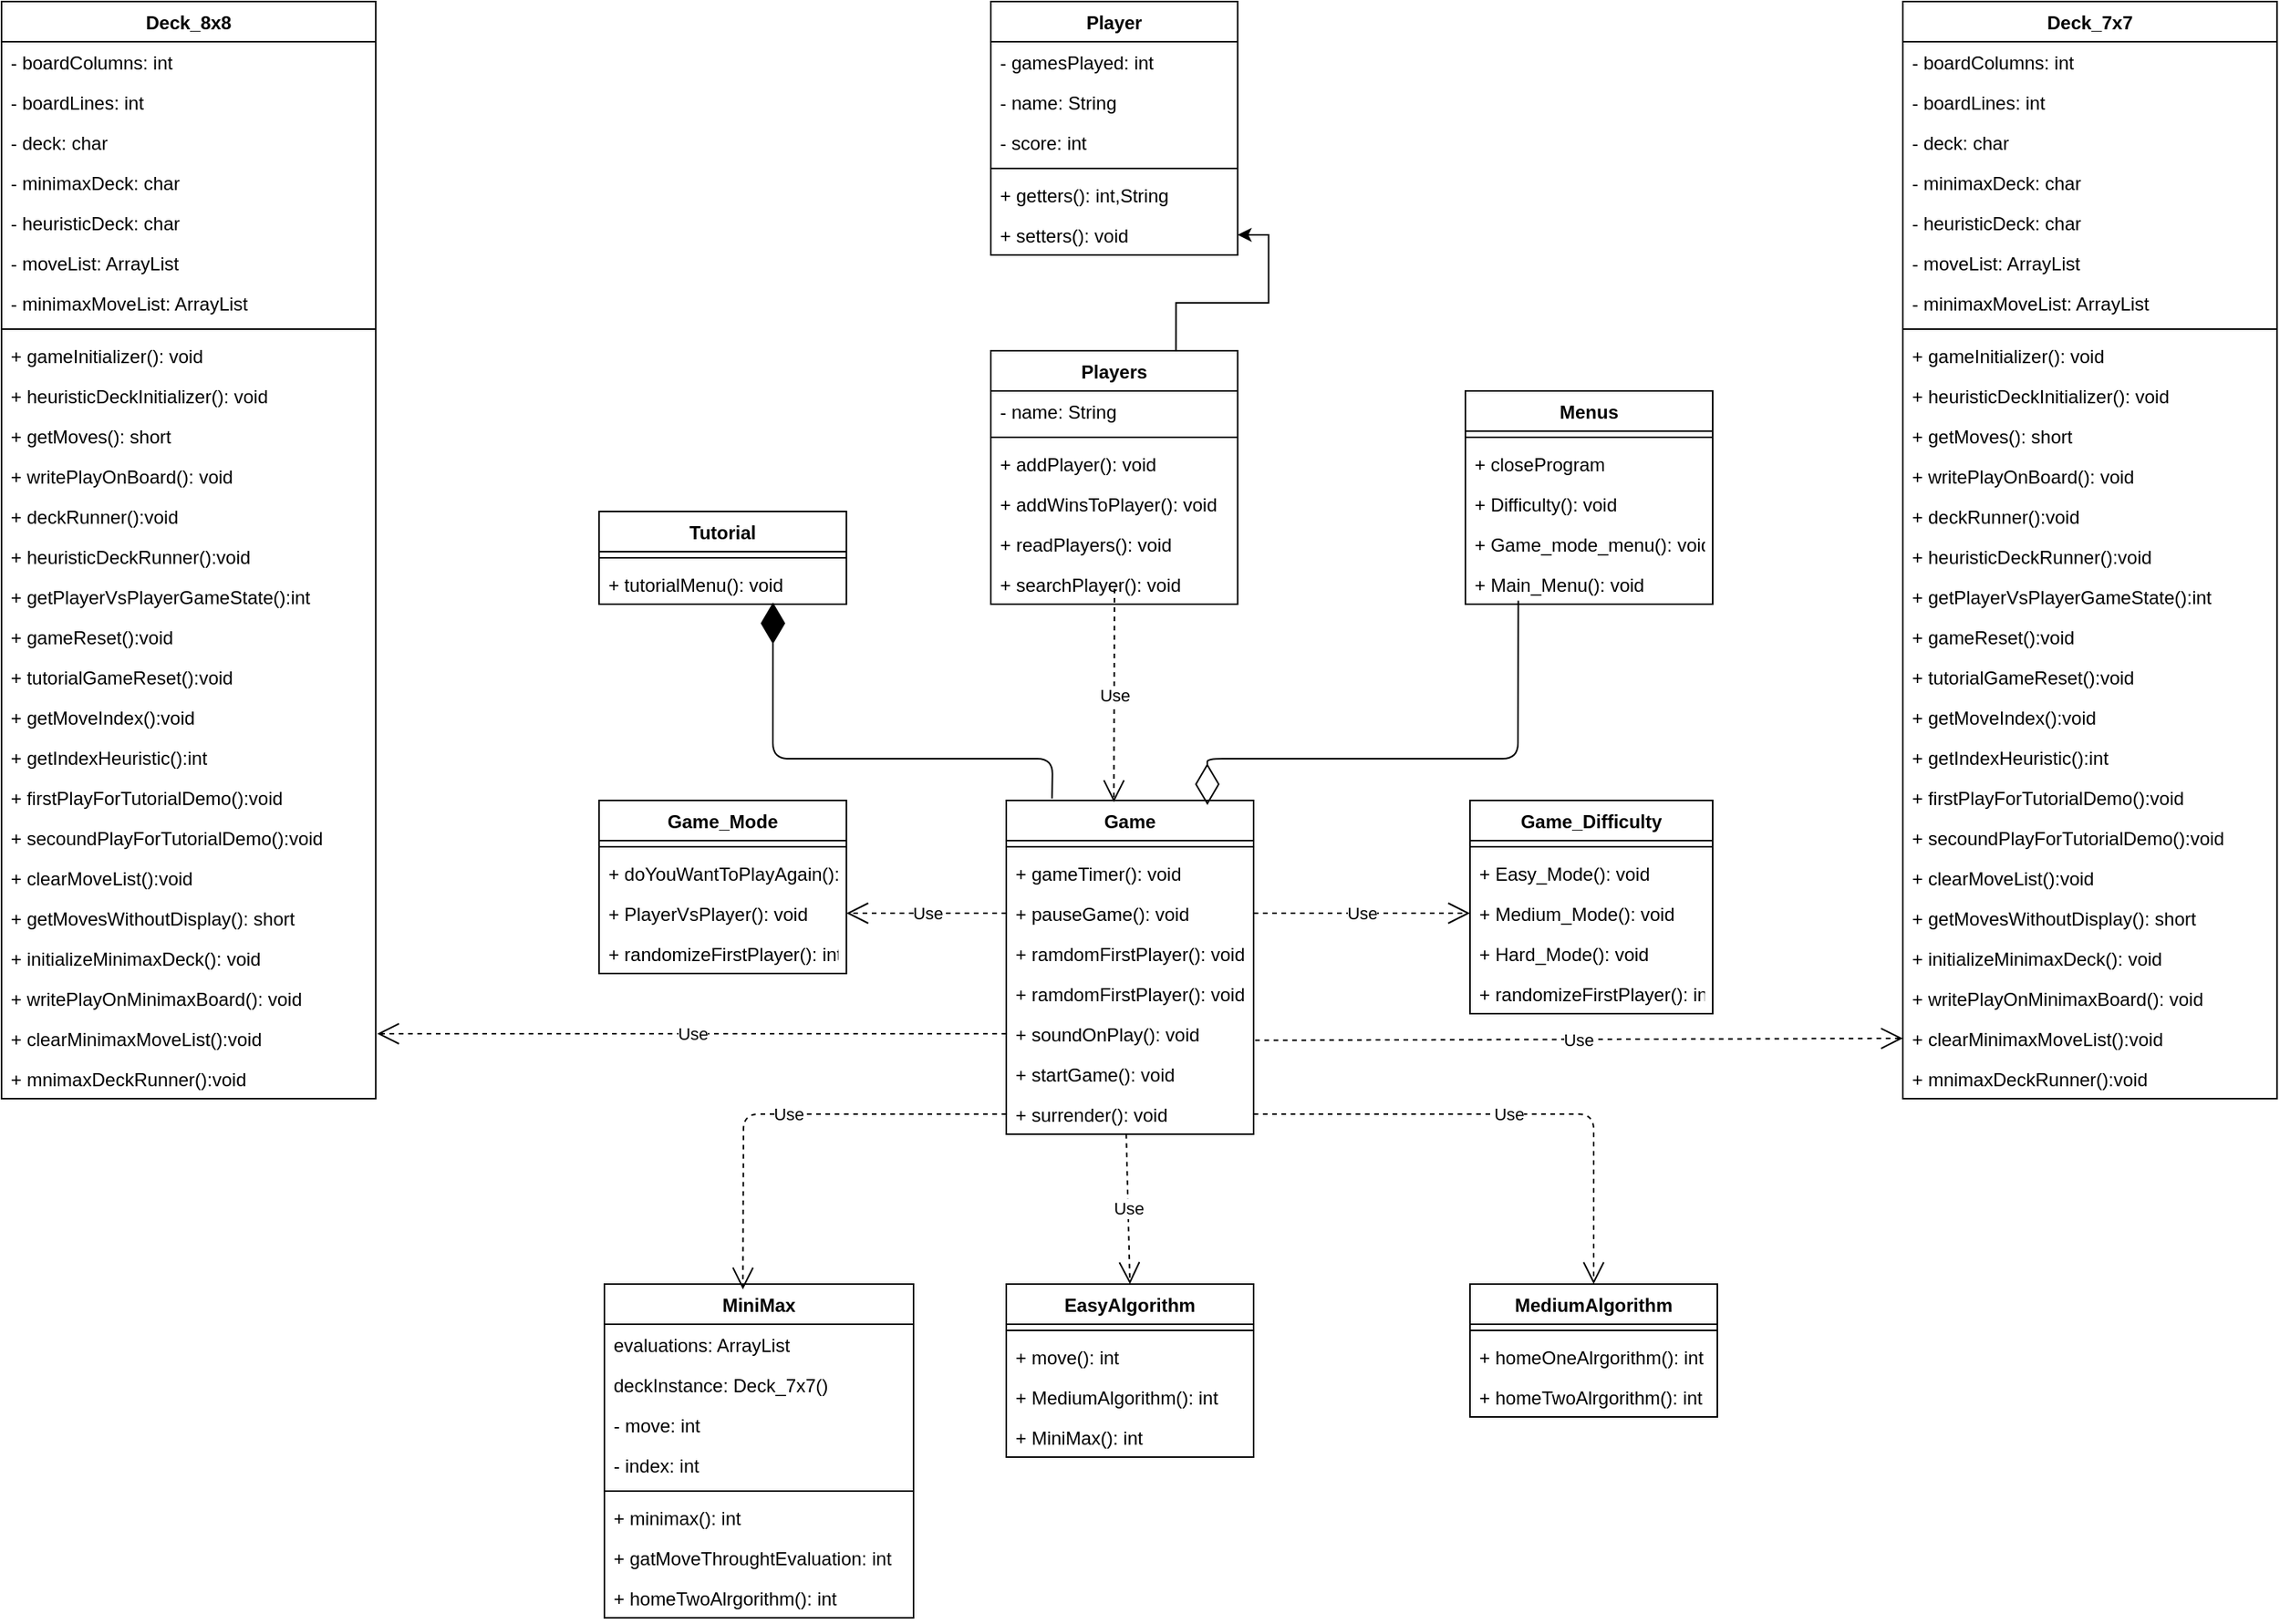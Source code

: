 <mxfile version="14.6.13" type="device"><diagram id="ejADxnxAWSKE5DsDjwsk" name="Page-1"><mxGraphModel dx="2957" dy="3350" grid="1" gridSize="10" guides="1" tooltips="1" connect="1" arrows="1" fold="1" page="1" pageScale="1" pageWidth="827" pageHeight="1169" math="0" shadow="0"><root><mxCell id="0"/><mxCell id="1" parent="0"/><mxCell id="njXh54h9pzHxMjfUIVNY-29" value="Player" style="swimlane;fontStyle=1;align=center;verticalAlign=top;childLayout=stackLayout;horizontal=1;startSize=26;horizontalStack=0;resizeParent=1;resizeParentMax=0;resizeLast=0;collapsible=1;marginBottom=0;" vertex="1" parent="1"><mxGeometry x="180" y="-1320" width="159.68" height="164" as="geometry"/></mxCell><mxCell id="njXh54h9pzHxMjfUIVNY-30" value="- gamesPlayed: int" style="text;strokeColor=none;fillColor=none;align=left;verticalAlign=top;spacingLeft=4;spacingRight=4;overflow=hidden;rotatable=0;points=[[0,0.5],[1,0.5]];portConstraint=eastwest;" vertex="1" parent="njXh54h9pzHxMjfUIVNY-29"><mxGeometry y="26" width="159.68" height="26" as="geometry"/></mxCell><mxCell id="njXh54h9pzHxMjfUIVNY-31" value="- name: String" style="text;strokeColor=none;fillColor=none;align=left;verticalAlign=top;spacingLeft=4;spacingRight=4;overflow=hidden;rotatable=0;points=[[0,0.5],[1,0.5]];portConstraint=eastwest;" vertex="1" parent="njXh54h9pzHxMjfUIVNY-29"><mxGeometry y="52" width="159.68" height="26" as="geometry"/></mxCell><mxCell id="njXh54h9pzHxMjfUIVNY-32" value="- score: int" style="text;strokeColor=none;fillColor=none;align=left;verticalAlign=top;spacingLeft=4;spacingRight=4;overflow=hidden;rotatable=0;points=[[0,0.5],[1,0.5]];portConstraint=eastwest;" vertex="1" parent="njXh54h9pzHxMjfUIVNY-29"><mxGeometry y="78" width="159.68" height="26" as="geometry"/></mxCell><mxCell id="njXh54h9pzHxMjfUIVNY-33" value="" style="line;strokeWidth=1;fillColor=none;align=left;verticalAlign=middle;spacingTop=-1;spacingLeft=3;spacingRight=3;rotatable=0;labelPosition=right;points=[];portConstraint=eastwest;" vertex="1" parent="njXh54h9pzHxMjfUIVNY-29"><mxGeometry y="104" width="159.68" height="8" as="geometry"/></mxCell><mxCell id="njXh54h9pzHxMjfUIVNY-34" value="+ getters(): int,String" style="text;strokeColor=none;fillColor=none;align=left;verticalAlign=top;spacingLeft=4;spacingRight=4;overflow=hidden;rotatable=0;points=[[0,0.5],[1,0.5]];portConstraint=eastwest;" vertex="1" parent="njXh54h9pzHxMjfUIVNY-29"><mxGeometry y="112" width="159.68" height="26" as="geometry"/></mxCell><mxCell id="njXh54h9pzHxMjfUIVNY-35" value="+ setters(): void" style="text;strokeColor=none;fillColor=none;align=left;verticalAlign=top;spacingLeft=4;spacingRight=4;overflow=hidden;rotatable=0;points=[[0,0.5],[1,0.5]];portConstraint=eastwest;" vertex="1" parent="njXh54h9pzHxMjfUIVNY-29"><mxGeometry y="138" width="159.68" height="26" as="geometry"/></mxCell><mxCell id="njXh54h9pzHxMjfUIVNY-216" style="edgeStyle=orthogonalEdgeStyle;rounded=0;orthogonalLoop=1;jettySize=auto;html=1;exitX=0.75;exitY=0;exitDx=0;exitDy=0;entryX=1;entryY=0.5;entryDx=0;entryDy=0;" edge="1" parent="1" source="njXh54h9pzHxMjfUIVNY-36" target="njXh54h9pzHxMjfUIVNY-35"><mxGeometry relative="1" as="geometry"/></mxCell><mxCell id="njXh54h9pzHxMjfUIVNY-36" value="Players" style="swimlane;fontStyle=1;align=center;verticalAlign=top;childLayout=stackLayout;horizontal=1;startSize=26;horizontalStack=0;resizeParent=1;resizeParentMax=0;resizeLast=0;collapsible=1;marginBottom=0;" vertex="1" parent="1"><mxGeometry x="180.0" y="-1094" width="159.68" height="164" as="geometry"/></mxCell><mxCell id="njXh54h9pzHxMjfUIVNY-37" value="- name: String" style="text;strokeColor=none;fillColor=none;align=left;verticalAlign=top;spacingLeft=4;spacingRight=4;overflow=hidden;rotatable=0;points=[[0,0.5],[1,0.5]];portConstraint=eastwest;" vertex="1" parent="njXh54h9pzHxMjfUIVNY-36"><mxGeometry y="26" width="159.68" height="26" as="geometry"/></mxCell><mxCell id="njXh54h9pzHxMjfUIVNY-38" value="" style="line;strokeWidth=1;fillColor=none;align=left;verticalAlign=middle;spacingTop=-1;spacingLeft=3;spacingRight=3;rotatable=0;labelPosition=right;points=[];portConstraint=eastwest;" vertex="1" parent="njXh54h9pzHxMjfUIVNY-36"><mxGeometry y="52" width="159.68" height="8" as="geometry"/></mxCell><mxCell id="njXh54h9pzHxMjfUIVNY-39" value="+ addPlayer(): void" style="text;strokeColor=none;fillColor=none;align=left;verticalAlign=top;spacingLeft=4;spacingRight=4;overflow=hidden;rotatable=0;points=[[0,0.5],[1,0.5]];portConstraint=eastwest;" vertex="1" parent="njXh54h9pzHxMjfUIVNY-36"><mxGeometry y="60" width="159.68" height="26" as="geometry"/></mxCell><mxCell id="njXh54h9pzHxMjfUIVNY-40" value="+ addWinsToPlayer(): void" style="text;strokeColor=none;fillColor=none;align=left;verticalAlign=top;spacingLeft=4;spacingRight=4;overflow=hidden;rotatable=0;points=[[0,0.5],[1,0.5]];portConstraint=eastwest;" vertex="1" parent="njXh54h9pzHxMjfUIVNY-36"><mxGeometry y="86" width="159.68" height="26" as="geometry"/></mxCell><mxCell id="njXh54h9pzHxMjfUIVNY-41" value="+ readPlayers(): void" style="text;strokeColor=none;fillColor=none;align=left;verticalAlign=top;spacingLeft=4;spacingRight=4;overflow=hidden;rotatable=0;points=[[0,0.5],[1,0.5]];portConstraint=eastwest;" vertex="1" parent="njXh54h9pzHxMjfUIVNY-36"><mxGeometry y="112" width="159.68" height="26" as="geometry"/></mxCell><mxCell id="njXh54h9pzHxMjfUIVNY-42" value="+ searchPlayer(): void" style="text;strokeColor=none;fillColor=none;align=left;verticalAlign=top;spacingLeft=4;spacingRight=4;overflow=hidden;rotatable=0;points=[[0,0.5],[1,0.5]];portConstraint=eastwest;" vertex="1" parent="njXh54h9pzHxMjfUIVNY-36"><mxGeometry y="138" width="159.68" height="26" as="geometry"/></mxCell><mxCell id="njXh54h9pzHxMjfUIVNY-44" value="Tutorial" style="swimlane;fontStyle=1;align=center;verticalAlign=top;childLayout=stackLayout;horizontal=1;startSize=26;horizontalStack=0;resizeParent=1;resizeParentMax=0;resizeLast=0;collapsible=1;marginBottom=0;" vertex="1" parent="1"><mxGeometry x="-73.42" y="-990" width="160" height="60" as="geometry"/></mxCell><mxCell id="njXh54h9pzHxMjfUIVNY-45" value="" style="line;strokeWidth=1;fillColor=none;align=left;verticalAlign=middle;spacingTop=-1;spacingLeft=3;spacingRight=3;rotatable=0;labelPosition=right;points=[];portConstraint=eastwest;" vertex="1" parent="njXh54h9pzHxMjfUIVNY-44"><mxGeometry y="26" width="160" height="8" as="geometry"/></mxCell><mxCell id="njXh54h9pzHxMjfUIVNY-46" value="+ tutorialMenu(): void" style="text;strokeColor=none;fillColor=none;align=left;verticalAlign=top;spacingLeft=4;spacingRight=4;overflow=hidden;rotatable=0;points=[[0,0.5],[1,0.5]];portConstraint=eastwest;" vertex="1" parent="njXh54h9pzHxMjfUIVNY-44"><mxGeometry y="34" width="160" height="26" as="geometry"/></mxCell><mxCell id="njXh54h9pzHxMjfUIVNY-47" value="Menus" style="swimlane;fontStyle=1;align=center;verticalAlign=top;childLayout=stackLayout;horizontal=1;startSize=26;horizontalStack=0;resizeParent=1;resizeParentMax=0;resizeLast=0;collapsible=1;marginBottom=0;" vertex="1" parent="1"><mxGeometry x="487" y="-1068" width="160" height="138" as="geometry"/></mxCell><mxCell id="njXh54h9pzHxMjfUIVNY-48" value="" style="line;strokeWidth=1;fillColor=none;align=left;verticalAlign=middle;spacingTop=-1;spacingLeft=3;spacingRight=3;rotatable=0;labelPosition=right;points=[];portConstraint=eastwest;" vertex="1" parent="njXh54h9pzHxMjfUIVNY-47"><mxGeometry y="26" width="160" height="8" as="geometry"/></mxCell><mxCell id="njXh54h9pzHxMjfUIVNY-49" value="+ closeProgram" style="text;strokeColor=none;fillColor=none;align=left;verticalAlign=top;spacingLeft=4;spacingRight=4;overflow=hidden;rotatable=0;points=[[0,0.5],[1,0.5]];portConstraint=eastwest;" vertex="1" parent="njXh54h9pzHxMjfUIVNY-47"><mxGeometry y="34" width="160" height="26" as="geometry"/></mxCell><mxCell id="njXh54h9pzHxMjfUIVNY-50" value="+ Difficulty(): void" style="text;strokeColor=none;fillColor=none;align=left;verticalAlign=top;spacingLeft=4;spacingRight=4;overflow=hidden;rotatable=0;points=[[0,0.5],[1,0.5]];portConstraint=eastwest;" vertex="1" parent="njXh54h9pzHxMjfUIVNY-47"><mxGeometry y="60" width="160" height="26" as="geometry"/></mxCell><mxCell id="njXh54h9pzHxMjfUIVNY-51" value="+ Game_mode_menu(): void" style="text;strokeColor=none;fillColor=none;align=left;verticalAlign=top;spacingLeft=4;spacingRight=4;overflow=hidden;rotatable=0;points=[[0,0.5],[1,0.5]];portConstraint=eastwest;" vertex="1" parent="njXh54h9pzHxMjfUIVNY-47"><mxGeometry y="86" width="160" height="26" as="geometry"/></mxCell><mxCell id="njXh54h9pzHxMjfUIVNY-52" value="+ Main_Menu(): void" style="text;strokeColor=none;fillColor=none;align=left;verticalAlign=top;spacingLeft=4;spacingRight=4;overflow=hidden;rotatable=0;points=[[0,0.5],[1,0.5]];portConstraint=eastwest;" vertex="1" parent="njXh54h9pzHxMjfUIVNY-47"><mxGeometry y="112" width="160" height="26" as="geometry"/></mxCell><mxCell id="njXh54h9pzHxMjfUIVNY-110" value="Deck_8x8" style="swimlane;fontStyle=1;align=center;verticalAlign=top;childLayout=stackLayout;horizontal=1;startSize=26;horizontalStack=0;resizeParent=1;resizeParentMax=0;resizeLast=0;collapsible=1;marginBottom=0;" vertex="1" parent="1"><mxGeometry x="-460.002" y="-1320" width="242.105" height="710" as="geometry"/></mxCell><mxCell id="njXh54h9pzHxMjfUIVNY-111" value="- boardColumns: int" style="text;strokeColor=none;fillColor=none;align=left;verticalAlign=top;spacingLeft=4;spacingRight=4;overflow=hidden;rotatable=0;points=[[0,0.5],[1,0.5]];portConstraint=eastwest;" vertex="1" parent="njXh54h9pzHxMjfUIVNY-110"><mxGeometry y="26" width="242.105" height="26" as="geometry"/></mxCell><mxCell id="njXh54h9pzHxMjfUIVNY-112" value="- boardLines: int" style="text;strokeColor=none;fillColor=none;align=left;verticalAlign=top;spacingLeft=4;spacingRight=4;overflow=hidden;rotatable=0;points=[[0,0.5],[1,0.5]];portConstraint=eastwest;" vertex="1" parent="njXh54h9pzHxMjfUIVNY-110"><mxGeometry y="52" width="242.105" height="26" as="geometry"/></mxCell><mxCell id="njXh54h9pzHxMjfUIVNY-113" value="- deck: char" style="text;strokeColor=none;fillColor=none;align=left;verticalAlign=top;spacingLeft=4;spacingRight=4;overflow=hidden;rotatable=0;points=[[0,0.5],[1,0.5]];portConstraint=eastwest;" vertex="1" parent="njXh54h9pzHxMjfUIVNY-110"><mxGeometry y="78" width="242.105" height="26" as="geometry"/></mxCell><mxCell id="njXh54h9pzHxMjfUIVNY-114" value="- minimaxDeck: char" style="text;strokeColor=none;fillColor=none;align=left;verticalAlign=top;spacingLeft=4;spacingRight=4;overflow=hidden;rotatable=0;points=[[0,0.5],[1,0.5]];portConstraint=eastwest;" vertex="1" parent="njXh54h9pzHxMjfUIVNY-110"><mxGeometry y="104" width="242.105" height="26" as="geometry"/></mxCell><mxCell id="njXh54h9pzHxMjfUIVNY-115" value="- heuristicDeck: char" style="text;strokeColor=none;fillColor=none;align=left;verticalAlign=top;spacingLeft=4;spacingRight=4;overflow=hidden;rotatable=0;points=[[0,0.5],[1,0.5]];portConstraint=eastwest;" vertex="1" parent="njXh54h9pzHxMjfUIVNY-110"><mxGeometry y="130" width="242.105" height="26" as="geometry"/></mxCell><mxCell id="njXh54h9pzHxMjfUIVNY-116" value="- moveList: ArrayList" style="text;strokeColor=none;fillColor=none;align=left;verticalAlign=top;spacingLeft=4;spacingRight=4;overflow=hidden;rotatable=0;points=[[0,0.5],[1,0.5]];portConstraint=eastwest;" vertex="1" parent="njXh54h9pzHxMjfUIVNY-110"><mxGeometry y="156" width="242.105" height="26" as="geometry"/></mxCell><mxCell id="njXh54h9pzHxMjfUIVNY-117" value="- minimaxMoveList: ArrayList" style="text;strokeColor=none;fillColor=none;align=left;verticalAlign=top;spacingLeft=4;spacingRight=4;overflow=hidden;rotatable=0;points=[[0,0.5],[1,0.5]];portConstraint=eastwest;" vertex="1" parent="njXh54h9pzHxMjfUIVNY-110"><mxGeometry y="182" width="242.105" height="26" as="geometry"/></mxCell><mxCell id="njXh54h9pzHxMjfUIVNY-118" value="" style="line;strokeWidth=1;fillColor=none;align=left;verticalAlign=middle;spacingTop=-1;spacingLeft=3;spacingRight=3;rotatable=0;labelPosition=right;points=[];portConstraint=eastwest;" vertex="1" parent="njXh54h9pzHxMjfUIVNY-110"><mxGeometry y="208" width="242.105" height="8" as="geometry"/></mxCell><mxCell id="njXh54h9pzHxMjfUIVNY-119" value="+ gameInitializer(): void" style="text;strokeColor=none;fillColor=none;align=left;verticalAlign=top;spacingLeft=4;spacingRight=4;overflow=hidden;rotatable=0;points=[[0,0.5],[1,0.5]];portConstraint=eastwest;" vertex="1" parent="njXh54h9pzHxMjfUIVNY-110"><mxGeometry y="216" width="242.105" height="26" as="geometry"/></mxCell><mxCell id="njXh54h9pzHxMjfUIVNY-120" value="+ heuristicDeckInitializer(): void" style="text;strokeColor=none;fillColor=none;align=left;verticalAlign=top;spacingLeft=4;spacingRight=4;overflow=hidden;rotatable=0;points=[[0,0.5],[1,0.5]];portConstraint=eastwest;" vertex="1" parent="njXh54h9pzHxMjfUIVNY-110"><mxGeometry y="242" width="242.105" height="26" as="geometry"/></mxCell><mxCell id="njXh54h9pzHxMjfUIVNY-121" value="+ getMoves(): short" style="text;strokeColor=none;fillColor=none;align=left;verticalAlign=top;spacingLeft=4;spacingRight=4;overflow=hidden;rotatable=0;points=[[0,0.5],[1,0.5]];portConstraint=eastwest;" vertex="1" parent="njXh54h9pzHxMjfUIVNY-110"><mxGeometry y="268" width="242.105" height="26" as="geometry"/></mxCell><mxCell id="njXh54h9pzHxMjfUIVNY-122" value="+ writePlayOnBoard(): void" style="text;strokeColor=none;fillColor=none;align=left;verticalAlign=top;spacingLeft=4;spacingRight=4;overflow=hidden;rotatable=0;points=[[0,0.5],[1,0.5]];portConstraint=eastwest;" vertex="1" parent="njXh54h9pzHxMjfUIVNY-110"><mxGeometry y="294" width="242.105" height="26" as="geometry"/></mxCell><mxCell id="njXh54h9pzHxMjfUIVNY-123" value="+ deckRunner():void" style="text;strokeColor=none;fillColor=none;align=left;verticalAlign=top;spacingLeft=4;spacingRight=4;overflow=hidden;rotatable=0;points=[[0,0.5],[1,0.5]];portConstraint=eastwest;" vertex="1" parent="njXh54h9pzHxMjfUIVNY-110"><mxGeometry y="320" width="242.105" height="26" as="geometry"/></mxCell><mxCell id="njXh54h9pzHxMjfUIVNY-124" value="+ heuristicDeckRunner():void" style="text;strokeColor=none;fillColor=none;align=left;verticalAlign=top;spacingLeft=4;spacingRight=4;overflow=hidden;rotatable=0;points=[[0,0.5],[1,0.5]];portConstraint=eastwest;" vertex="1" parent="njXh54h9pzHxMjfUIVNY-110"><mxGeometry y="346" width="242.105" height="26" as="geometry"/></mxCell><mxCell id="njXh54h9pzHxMjfUIVNY-125" value="+ getPlayerVsPlayerGameState():int" style="text;strokeColor=none;fillColor=none;align=left;verticalAlign=top;spacingLeft=4;spacingRight=4;overflow=hidden;rotatable=0;points=[[0,0.5],[1,0.5]];portConstraint=eastwest;" vertex="1" parent="njXh54h9pzHxMjfUIVNY-110"><mxGeometry y="372" width="242.105" height="26" as="geometry"/></mxCell><mxCell id="njXh54h9pzHxMjfUIVNY-126" value="+ gameReset():void" style="text;strokeColor=none;fillColor=none;align=left;verticalAlign=top;spacingLeft=4;spacingRight=4;overflow=hidden;rotatable=0;points=[[0,0.5],[1,0.5]];portConstraint=eastwest;" vertex="1" parent="njXh54h9pzHxMjfUIVNY-110"><mxGeometry y="398" width="242.105" height="26" as="geometry"/></mxCell><mxCell id="njXh54h9pzHxMjfUIVNY-127" value="+ tutorialGameReset():void" style="text;strokeColor=none;fillColor=none;align=left;verticalAlign=top;spacingLeft=4;spacingRight=4;overflow=hidden;rotatable=0;points=[[0,0.5],[1,0.5]];portConstraint=eastwest;" vertex="1" parent="njXh54h9pzHxMjfUIVNY-110"><mxGeometry y="424" width="242.105" height="26" as="geometry"/></mxCell><mxCell id="njXh54h9pzHxMjfUIVNY-128" value="+ getMoveIndex():void" style="text;strokeColor=none;fillColor=none;align=left;verticalAlign=top;spacingLeft=4;spacingRight=4;overflow=hidden;rotatable=0;points=[[0,0.5],[1,0.5]];portConstraint=eastwest;" vertex="1" parent="njXh54h9pzHxMjfUIVNY-110"><mxGeometry y="450" width="242.105" height="26" as="geometry"/></mxCell><mxCell id="njXh54h9pzHxMjfUIVNY-129" value="+ getIndexHeuristic():int" style="text;strokeColor=none;fillColor=none;align=left;verticalAlign=top;spacingLeft=4;spacingRight=4;overflow=hidden;rotatable=0;points=[[0,0.5],[1,0.5]];portConstraint=eastwest;" vertex="1" parent="njXh54h9pzHxMjfUIVNY-110"><mxGeometry y="476" width="242.105" height="26" as="geometry"/></mxCell><mxCell id="njXh54h9pzHxMjfUIVNY-130" value="+ firstPlayForTutorialDemo():void" style="text;strokeColor=none;fillColor=none;align=left;verticalAlign=top;spacingLeft=4;spacingRight=4;overflow=hidden;rotatable=0;points=[[0,0.5],[1,0.5]];portConstraint=eastwest;" vertex="1" parent="njXh54h9pzHxMjfUIVNY-110"><mxGeometry y="502" width="242.105" height="26" as="geometry"/></mxCell><mxCell id="njXh54h9pzHxMjfUIVNY-131" value="+ secoundPlayForTutorialDemo():void" style="text;strokeColor=none;fillColor=none;align=left;verticalAlign=top;spacingLeft=4;spacingRight=4;overflow=hidden;rotatable=0;points=[[0,0.5],[1,0.5]];portConstraint=eastwest;" vertex="1" parent="njXh54h9pzHxMjfUIVNY-110"><mxGeometry y="528" width="242.105" height="26" as="geometry"/></mxCell><mxCell id="njXh54h9pzHxMjfUIVNY-132" value="+ clearMoveList():void" style="text;strokeColor=none;fillColor=none;align=left;verticalAlign=top;spacingLeft=4;spacingRight=4;overflow=hidden;rotatable=0;points=[[0,0.5],[1,0.5]];portConstraint=eastwest;" vertex="1" parent="njXh54h9pzHxMjfUIVNY-110"><mxGeometry y="554" width="242.105" height="26" as="geometry"/></mxCell><mxCell id="njXh54h9pzHxMjfUIVNY-133" value="+ getMovesWithoutDisplay(): short" style="text;strokeColor=none;fillColor=none;align=left;verticalAlign=top;spacingLeft=4;spacingRight=4;overflow=hidden;rotatable=0;points=[[0,0.5],[1,0.5]];portConstraint=eastwest;" vertex="1" parent="njXh54h9pzHxMjfUIVNY-110"><mxGeometry y="580" width="242.105" height="26" as="geometry"/></mxCell><mxCell id="njXh54h9pzHxMjfUIVNY-134" value="+ initializeMinimaxDeck(): void" style="text;strokeColor=none;fillColor=none;align=left;verticalAlign=top;spacingLeft=4;spacingRight=4;overflow=hidden;rotatable=0;points=[[0,0.5],[1,0.5]];portConstraint=eastwest;" vertex="1" parent="njXh54h9pzHxMjfUIVNY-110"><mxGeometry y="606" width="242.105" height="26" as="geometry"/></mxCell><mxCell id="njXh54h9pzHxMjfUIVNY-135" value="+ writePlayOnMinimaxBoard(): void" style="text;strokeColor=none;fillColor=none;align=left;verticalAlign=top;spacingLeft=4;spacingRight=4;overflow=hidden;rotatable=0;points=[[0,0.5],[1,0.5]];portConstraint=eastwest;" vertex="1" parent="njXh54h9pzHxMjfUIVNY-110"><mxGeometry y="632" width="242.105" height="26" as="geometry"/></mxCell><mxCell id="njXh54h9pzHxMjfUIVNY-136" value="+ clearMinimaxMoveList():void" style="text;strokeColor=none;fillColor=none;align=left;verticalAlign=top;spacingLeft=4;spacingRight=4;overflow=hidden;rotatable=0;points=[[0,0.5],[1,0.5]];portConstraint=eastwest;" vertex="1" parent="njXh54h9pzHxMjfUIVNY-110"><mxGeometry y="658" width="242.105" height="26" as="geometry"/></mxCell><mxCell id="njXh54h9pzHxMjfUIVNY-137" value="+ mnimaxDeckRunner():void" style="text;strokeColor=none;fillColor=none;align=left;verticalAlign=top;spacingLeft=4;spacingRight=4;overflow=hidden;rotatable=0;points=[[0,0.5],[1,0.5]];portConstraint=eastwest;" vertex="1" parent="njXh54h9pzHxMjfUIVNY-110"><mxGeometry y="684" width="242.105" height="26" as="geometry"/></mxCell><mxCell id="njXh54h9pzHxMjfUIVNY-138" value="Deck_7x7" style="swimlane;fontStyle=1;align=center;verticalAlign=top;childLayout=stackLayout;horizontal=1;startSize=26;horizontalStack=0;resizeParent=1;resizeParentMax=0;resizeLast=0;collapsible=1;marginBottom=0;" vertex="1" parent="1"><mxGeometry x="770.001" y="-1320" width="242.105" height="710" as="geometry"/></mxCell><mxCell id="njXh54h9pzHxMjfUIVNY-139" value="- boardColumns: int" style="text;strokeColor=none;fillColor=none;align=left;verticalAlign=top;spacingLeft=4;spacingRight=4;overflow=hidden;rotatable=0;points=[[0,0.5],[1,0.5]];portConstraint=eastwest;" vertex="1" parent="njXh54h9pzHxMjfUIVNY-138"><mxGeometry y="26" width="242.105" height="26" as="geometry"/></mxCell><mxCell id="njXh54h9pzHxMjfUIVNY-140" value="- boardLines: int" style="text;strokeColor=none;fillColor=none;align=left;verticalAlign=top;spacingLeft=4;spacingRight=4;overflow=hidden;rotatable=0;points=[[0,0.5],[1,0.5]];portConstraint=eastwest;" vertex="1" parent="njXh54h9pzHxMjfUIVNY-138"><mxGeometry y="52" width="242.105" height="26" as="geometry"/></mxCell><mxCell id="njXh54h9pzHxMjfUIVNY-141" value="- deck: char" style="text;strokeColor=none;fillColor=none;align=left;verticalAlign=top;spacingLeft=4;spacingRight=4;overflow=hidden;rotatable=0;points=[[0,0.5],[1,0.5]];portConstraint=eastwest;" vertex="1" parent="njXh54h9pzHxMjfUIVNY-138"><mxGeometry y="78" width="242.105" height="26" as="geometry"/></mxCell><mxCell id="njXh54h9pzHxMjfUIVNY-142" value="- minimaxDeck: char" style="text;strokeColor=none;fillColor=none;align=left;verticalAlign=top;spacingLeft=4;spacingRight=4;overflow=hidden;rotatable=0;points=[[0,0.5],[1,0.5]];portConstraint=eastwest;" vertex="1" parent="njXh54h9pzHxMjfUIVNY-138"><mxGeometry y="104" width="242.105" height="26" as="geometry"/></mxCell><mxCell id="njXh54h9pzHxMjfUIVNY-143" value="- heuristicDeck: char" style="text;strokeColor=none;fillColor=none;align=left;verticalAlign=top;spacingLeft=4;spacingRight=4;overflow=hidden;rotatable=0;points=[[0,0.5],[1,0.5]];portConstraint=eastwest;" vertex="1" parent="njXh54h9pzHxMjfUIVNY-138"><mxGeometry y="130" width="242.105" height="26" as="geometry"/></mxCell><mxCell id="njXh54h9pzHxMjfUIVNY-144" value="- moveList: ArrayList" style="text;strokeColor=none;fillColor=none;align=left;verticalAlign=top;spacingLeft=4;spacingRight=4;overflow=hidden;rotatable=0;points=[[0,0.5],[1,0.5]];portConstraint=eastwest;" vertex="1" parent="njXh54h9pzHxMjfUIVNY-138"><mxGeometry y="156" width="242.105" height="26" as="geometry"/></mxCell><mxCell id="njXh54h9pzHxMjfUIVNY-145" value="- minimaxMoveList: ArrayList" style="text;strokeColor=none;fillColor=none;align=left;verticalAlign=top;spacingLeft=4;spacingRight=4;overflow=hidden;rotatable=0;points=[[0,0.5],[1,0.5]];portConstraint=eastwest;" vertex="1" parent="njXh54h9pzHxMjfUIVNY-138"><mxGeometry y="182" width="242.105" height="26" as="geometry"/></mxCell><mxCell id="njXh54h9pzHxMjfUIVNY-146" value="" style="line;strokeWidth=1;fillColor=none;align=left;verticalAlign=middle;spacingTop=-1;spacingLeft=3;spacingRight=3;rotatable=0;labelPosition=right;points=[];portConstraint=eastwest;" vertex="1" parent="njXh54h9pzHxMjfUIVNY-138"><mxGeometry y="208" width="242.105" height="8" as="geometry"/></mxCell><mxCell id="njXh54h9pzHxMjfUIVNY-147" value="+ gameInitializer(): void" style="text;strokeColor=none;fillColor=none;align=left;verticalAlign=top;spacingLeft=4;spacingRight=4;overflow=hidden;rotatable=0;points=[[0,0.5],[1,0.5]];portConstraint=eastwest;" vertex="1" parent="njXh54h9pzHxMjfUIVNY-138"><mxGeometry y="216" width="242.105" height="26" as="geometry"/></mxCell><mxCell id="njXh54h9pzHxMjfUIVNY-148" value="+ heuristicDeckInitializer(): void" style="text;strokeColor=none;fillColor=none;align=left;verticalAlign=top;spacingLeft=4;spacingRight=4;overflow=hidden;rotatable=0;points=[[0,0.5],[1,0.5]];portConstraint=eastwest;" vertex="1" parent="njXh54h9pzHxMjfUIVNY-138"><mxGeometry y="242" width="242.105" height="26" as="geometry"/></mxCell><mxCell id="njXh54h9pzHxMjfUIVNY-149" value="+ getMoves(): short" style="text;strokeColor=none;fillColor=none;align=left;verticalAlign=top;spacingLeft=4;spacingRight=4;overflow=hidden;rotatable=0;points=[[0,0.5],[1,0.5]];portConstraint=eastwest;" vertex="1" parent="njXh54h9pzHxMjfUIVNY-138"><mxGeometry y="268" width="242.105" height="26" as="geometry"/></mxCell><mxCell id="njXh54h9pzHxMjfUIVNY-150" value="+ writePlayOnBoard(): void" style="text;strokeColor=none;fillColor=none;align=left;verticalAlign=top;spacingLeft=4;spacingRight=4;overflow=hidden;rotatable=0;points=[[0,0.5],[1,0.5]];portConstraint=eastwest;" vertex="1" parent="njXh54h9pzHxMjfUIVNY-138"><mxGeometry y="294" width="242.105" height="26" as="geometry"/></mxCell><mxCell id="njXh54h9pzHxMjfUIVNY-151" value="+ deckRunner():void" style="text;strokeColor=none;fillColor=none;align=left;verticalAlign=top;spacingLeft=4;spacingRight=4;overflow=hidden;rotatable=0;points=[[0,0.5],[1,0.5]];portConstraint=eastwest;" vertex="1" parent="njXh54h9pzHxMjfUIVNY-138"><mxGeometry y="320" width="242.105" height="26" as="geometry"/></mxCell><mxCell id="njXh54h9pzHxMjfUIVNY-152" value="+ heuristicDeckRunner():void" style="text;strokeColor=none;fillColor=none;align=left;verticalAlign=top;spacingLeft=4;spacingRight=4;overflow=hidden;rotatable=0;points=[[0,0.5],[1,0.5]];portConstraint=eastwest;" vertex="1" parent="njXh54h9pzHxMjfUIVNY-138"><mxGeometry y="346" width="242.105" height="26" as="geometry"/></mxCell><mxCell id="njXh54h9pzHxMjfUIVNY-153" value="+ getPlayerVsPlayerGameState():int" style="text;strokeColor=none;fillColor=none;align=left;verticalAlign=top;spacingLeft=4;spacingRight=4;overflow=hidden;rotatable=0;points=[[0,0.5],[1,0.5]];portConstraint=eastwest;" vertex="1" parent="njXh54h9pzHxMjfUIVNY-138"><mxGeometry y="372" width="242.105" height="26" as="geometry"/></mxCell><mxCell id="njXh54h9pzHxMjfUIVNY-154" value="+ gameReset():void" style="text;strokeColor=none;fillColor=none;align=left;verticalAlign=top;spacingLeft=4;spacingRight=4;overflow=hidden;rotatable=0;points=[[0,0.5],[1,0.5]];portConstraint=eastwest;" vertex="1" parent="njXh54h9pzHxMjfUIVNY-138"><mxGeometry y="398" width="242.105" height="26" as="geometry"/></mxCell><mxCell id="njXh54h9pzHxMjfUIVNY-155" value="+ tutorialGameReset():void" style="text;strokeColor=none;fillColor=none;align=left;verticalAlign=top;spacingLeft=4;spacingRight=4;overflow=hidden;rotatable=0;points=[[0,0.5],[1,0.5]];portConstraint=eastwest;" vertex="1" parent="njXh54h9pzHxMjfUIVNY-138"><mxGeometry y="424" width="242.105" height="26" as="geometry"/></mxCell><mxCell id="njXh54h9pzHxMjfUIVNY-156" value="+ getMoveIndex():void" style="text;strokeColor=none;fillColor=none;align=left;verticalAlign=top;spacingLeft=4;spacingRight=4;overflow=hidden;rotatable=0;points=[[0,0.5],[1,0.5]];portConstraint=eastwest;" vertex="1" parent="njXh54h9pzHxMjfUIVNY-138"><mxGeometry y="450" width="242.105" height="26" as="geometry"/></mxCell><mxCell id="njXh54h9pzHxMjfUIVNY-157" value="+ getIndexHeuristic():int" style="text;strokeColor=none;fillColor=none;align=left;verticalAlign=top;spacingLeft=4;spacingRight=4;overflow=hidden;rotatable=0;points=[[0,0.5],[1,0.5]];portConstraint=eastwest;" vertex="1" parent="njXh54h9pzHxMjfUIVNY-138"><mxGeometry y="476" width="242.105" height="26" as="geometry"/></mxCell><mxCell id="njXh54h9pzHxMjfUIVNY-158" value="+ firstPlayForTutorialDemo():void" style="text;strokeColor=none;fillColor=none;align=left;verticalAlign=top;spacingLeft=4;spacingRight=4;overflow=hidden;rotatable=0;points=[[0,0.5],[1,0.5]];portConstraint=eastwest;" vertex="1" parent="njXh54h9pzHxMjfUIVNY-138"><mxGeometry y="502" width="242.105" height="26" as="geometry"/></mxCell><mxCell id="njXh54h9pzHxMjfUIVNY-159" value="+ secoundPlayForTutorialDemo():void" style="text;strokeColor=none;fillColor=none;align=left;verticalAlign=top;spacingLeft=4;spacingRight=4;overflow=hidden;rotatable=0;points=[[0,0.5],[1,0.5]];portConstraint=eastwest;" vertex="1" parent="njXh54h9pzHxMjfUIVNY-138"><mxGeometry y="528" width="242.105" height="26" as="geometry"/></mxCell><mxCell id="njXh54h9pzHxMjfUIVNY-160" value="+ clearMoveList():void" style="text;strokeColor=none;fillColor=none;align=left;verticalAlign=top;spacingLeft=4;spacingRight=4;overflow=hidden;rotatable=0;points=[[0,0.5],[1,0.5]];portConstraint=eastwest;" vertex="1" parent="njXh54h9pzHxMjfUIVNY-138"><mxGeometry y="554" width="242.105" height="26" as="geometry"/></mxCell><mxCell id="njXh54h9pzHxMjfUIVNY-161" value="+ getMovesWithoutDisplay(): short" style="text;strokeColor=none;fillColor=none;align=left;verticalAlign=top;spacingLeft=4;spacingRight=4;overflow=hidden;rotatable=0;points=[[0,0.5],[1,0.5]];portConstraint=eastwest;" vertex="1" parent="njXh54h9pzHxMjfUIVNY-138"><mxGeometry y="580" width="242.105" height="26" as="geometry"/></mxCell><mxCell id="njXh54h9pzHxMjfUIVNY-162" value="+ initializeMinimaxDeck(): void" style="text;strokeColor=none;fillColor=none;align=left;verticalAlign=top;spacingLeft=4;spacingRight=4;overflow=hidden;rotatable=0;points=[[0,0.5],[1,0.5]];portConstraint=eastwest;" vertex="1" parent="njXh54h9pzHxMjfUIVNY-138"><mxGeometry y="606" width="242.105" height="26" as="geometry"/></mxCell><mxCell id="njXh54h9pzHxMjfUIVNY-163" value="+ writePlayOnMinimaxBoard(): void" style="text;strokeColor=none;fillColor=none;align=left;verticalAlign=top;spacingLeft=4;spacingRight=4;overflow=hidden;rotatable=0;points=[[0,0.5],[1,0.5]];portConstraint=eastwest;" vertex="1" parent="njXh54h9pzHxMjfUIVNY-138"><mxGeometry y="632" width="242.105" height="26" as="geometry"/></mxCell><mxCell id="njXh54h9pzHxMjfUIVNY-164" value="+ clearMinimaxMoveList():void" style="text;strokeColor=none;fillColor=none;align=left;verticalAlign=top;spacingLeft=4;spacingRight=4;overflow=hidden;rotatable=0;points=[[0,0.5],[1,0.5]];portConstraint=eastwest;" vertex="1" parent="njXh54h9pzHxMjfUIVNY-138"><mxGeometry y="658" width="242.105" height="26" as="geometry"/></mxCell><mxCell id="njXh54h9pzHxMjfUIVNY-165" value="+ mnimaxDeckRunner():void" style="text;strokeColor=none;fillColor=none;align=left;verticalAlign=top;spacingLeft=4;spacingRight=4;overflow=hidden;rotatable=0;points=[[0,0.5],[1,0.5]];portConstraint=eastwest;" vertex="1" parent="njXh54h9pzHxMjfUIVNY-138"><mxGeometry y="684" width="242.105" height="26" as="geometry"/></mxCell><mxCell id="njXh54h9pzHxMjfUIVNY-166" value="Game" style="swimlane;fontStyle=1;align=center;verticalAlign=top;childLayout=stackLayout;horizontal=1;startSize=26;horizontalStack=0;resizeParent=1;resizeParentMax=0;resizeLast=0;collapsible=1;marginBottom=0;" vertex="1" parent="1"><mxGeometry x="190" y="-803" width="160" height="216" as="geometry"/></mxCell><mxCell id="njXh54h9pzHxMjfUIVNY-167" value="" style="line;strokeWidth=1;fillColor=none;align=left;verticalAlign=middle;spacingTop=-1;spacingLeft=3;spacingRight=3;rotatable=0;labelPosition=right;points=[];portConstraint=eastwest;" vertex="1" parent="njXh54h9pzHxMjfUIVNY-166"><mxGeometry y="26" width="160" height="8" as="geometry"/></mxCell><mxCell id="njXh54h9pzHxMjfUIVNY-168" value="+ gameTimer(): void" style="text;strokeColor=none;fillColor=none;align=left;verticalAlign=top;spacingLeft=4;spacingRight=4;overflow=hidden;rotatable=0;points=[[0,0.5],[1,0.5]];portConstraint=eastwest;" vertex="1" parent="njXh54h9pzHxMjfUIVNY-166"><mxGeometry y="34" width="160" height="26" as="geometry"/></mxCell><mxCell id="njXh54h9pzHxMjfUIVNY-169" value="+ pauseGame(): void" style="text;strokeColor=none;fillColor=none;align=left;verticalAlign=top;spacingLeft=4;spacingRight=4;overflow=hidden;rotatable=0;points=[[0,0.5],[1,0.5]];portConstraint=eastwest;" vertex="1" parent="njXh54h9pzHxMjfUIVNY-166"><mxGeometry y="60" width="160" height="26" as="geometry"/></mxCell><mxCell id="njXh54h9pzHxMjfUIVNY-170" value="+ ramdomFirstPlayer(): void" style="text;strokeColor=none;fillColor=none;align=left;verticalAlign=top;spacingLeft=4;spacingRight=4;overflow=hidden;rotatable=0;points=[[0,0.5],[1,0.5]];portConstraint=eastwest;" vertex="1" parent="njXh54h9pzHxMjfUIVNY-166"><mxGeometry y="86" width="160" height="26" as="geometry"/></mxCell><mxCell id="njXh54h9pzHxMjfUIVNY-205" value="+ ramdomFirstPlayer(): void" style="text;strokeColor=none;fillColor=none;align=left;verticalAlign=top;spacingLeft=4;spacingRight=4;overflow=hidden;rotatable=0;points=[[0,0.5],[1,0.5]];portConstraint=eastwest;" vertex="1" parent="njXh54h9pzHxMjfUIVNY-166"><mxGeometry y="112" width="160" height="26" as="geometry"/></mxCell><mxCell id="njXh54h9pzHxMjfUIVNY-171" value="+ soundOnPlay(): void" style="text;strokeColor=none;fillColor=none;align=left;verticalAlign=top;spacingLeft=4;spacingRight=4;overflow=hidden;rotatable=0;points=[[0,0.5],[1,0.5]];portConstraint=eastwest;" vertex="1" parent="njXh54h9pzHxMjfUIVNY-166"><mxGeometry y="138" width="160" height="26" as="geometry"/></mxCell><mxCell id="njXh54h9pzHxMjfUIVNY-172" value="+ startGame(): void" style="text;strokeColor=none;fillColor=none;align=left;verticalAlign=top;spacingLeft=4;spacingRight=4;overflow=hidden;rotatable=0;points=[[0,0.5],[1,0.5]];portConstraint=eastwest;" vertex="1" parent="njXh54h9pzHxMjfUIVNY-166"><mxGeometry y="164" width="160" height="26" as="geometry"/></mxCell><mxCell id="njXh54h9pzHxMjfUIVNY-173" value="+ surrender(): void" style="text;strokeColor=none;fillColor=none;align=left;verticalAlign=top;spacingLeft=4;spacingRight=4;overflow=hidden;rotatable=0;points=[[0,0.5],[1,0.5]];portConstraint=eastwest;" vertex="1" parent="njXh54h9pzHxMjfUIVNY-166"><mxGeometry y="190" width="160" height="26" as="geometry"/></mxCell><mxCell id="njXh54h9pzHxMjfUIVNY-174" value="Game_Mode" style="swimlane;fontStyle=1;align=center;verticalAlign=top;childLayout=stackLayout;horizontal=1;startSize=26;horizontalStack=0;resizeParent=1;resizeParentMax=0;resizeLast=0;collapsible=1;marginBottom=0;" vertex="1" parent="1"><mxGeometry x="-73.42" y="-803" width="160" height="112" as="geometry"/></mxCell><mxCell id="njXh54h9pzHxMjfUIVNY-175" value="" style="line;strokeWidth=1;fillColor=none;align=left;verticalAlign=middle;spacingTop=-1;spacingLeft=3;spacingRight=3;rotatable=0;labelPosition=right;points=[];portConstraint=eastwest;" vertex="1" parent="njXh54h9pzHxMjfUIVNY-174"><mxGeometry y="26" width="160" height="8" as="geometry"/></mxCell><mxCell id="njXh54h9pzHxMjfUIVNY-176" value="+ doYouWantToPlayAgain(): int" style="text;strokeColor=none;fillColor=none;align=left;verticalAlign=top;spacingLeft=4;spacingRight=4;overflow=hidden;rotatable=0;points=[[0,0.5],[1,0.5]];portConstraint=eastwest;" vertex="1" parent="njXh54h9pzHxMjfUIVNY-174"><mxGeometry y="34" width="160" height="26" as="geometry"/></mxCell><mxCell id="njXh54h9pzHxMjfUIVNY-177" value="+ PlayerVsPlayer(): void" style="text;strokeColor=none;fillColor=none;align=left;verticalAlign=top;spacingLeft=4;spacingRight=4;overflow=hidden;rotatable=0;points=[[0,0.5],[1,0.5]];portConstraint=eastwest;" vertex="1" parent="njXh54h9pzHxMjfUIVNY-174"><mxGeometry y="60" width="160" height="26" as="geometry"/></mxCell><mxCell id="njXh54h9pzHxMjfUIVNY-178" value="+ randomizeFirstPlayer(): int" style="text;strokeColor=none;fillColor=none;align=left;verticalAlign=top;spacingLeft=4;spacingRight=4;overflow=hidden;rotatable=0;points=[[0,0.5],[1,0.5]];portConstraint=eastwest;" vertex="1" parent="njXh54h9pzHxMjfUIVNY-174"><mxGeometry y="86" width="160" height="26" as="geometry"/></mxCell><mxCell id="njXh54h9pzHxMjfUIVNY-179" value="Game_Difficulty" style="swimlane;fontStyle=1;align=center;verticalAlign=top;childLayout=stackLayout;horizontal=1;startSize=26;horizontalStack=0;resizeParent=1;resizeParentMax=0;resizeLast=0;collapsible=1;marginBottom=0;" vertex="1" parent="1"><mxGeometry x="490" y="-803" width="157" height="138" as="geometry"/></mxCell><mxCell id="njXh54h9pzHxMjfUIVNY-180" value="" style="line;strokeWidth=1;fillColor=none;align=left;verticalAlign=middle;spacingTop=-1;spacingLeft=3;spacingRight=3;rotatable=0;labelPosition=right;points=[];portConstraint=eastwest;" vertex="1" parent="njXh54h9pzHxMjfUIVNY-179"><mxGeometry y="26" width="157" height="8" as="geometry"/></mxCell><mxCell id="njXh54h9pzHxMjfUIVNY-181" value="+ Easy_Mode(): void" style="text;strokeColor=none;fillColor=none;align=left;verticalAlign=top;spacingLeft=4;spacingRight=4;overflow=hidden;rotatable=0;points=[[0,0.5],[1,0.5]];portConstraint=eastwest;" vertex="1" parent="njXh54h9pzHxMjfUIVNY-179"><mxGeometry y="34" width="157" height="26" as="geometry"/></mxCell><mxCell id="njXh54h9pzHxMjfUIVNY-182" value="+ Medium_Mode(): void" style="text;strokeColor=none;fillColor=none;align=left;verticalAlign=top;spacingLeft=4;spacingRight=4;overflow=hidden;rotatable=0;points=[[0,0.5],[1,0.5]];portConstraint=eastwest;" vertex="1" parent="njXh54h9pzHxMjfUIVNY-179"><mxGeometry y="60" width="157" height="26" as="geometry"/></mxCell><mxCell id="njXh54h9pzHxMjfUIVNY-183" value="+ Hard_Mode(): void" style="text;strokeColor=none;fillColor=none;align=left;verticalAlign=top;spacingLeft=4;spacingRight=4;overflow=hidden;rotatable=0;points=[[0,0.5],[1,0.5]];portConstraint=eastwest;" vertex="1" parent="njXh54h9pzHxMjfUIVNY-179"><mxGeometry y="86" width="157" height="26" as="geometry"/></mxCell><mxCell id="njXh54h9pzHxMjfUIVNY-184" value="+ randomizeFirstPlayer(): int" style="text;strokeColor=none;fillColor=none;align=left;verticalAlign=top;spacingLeft=4;spacingRight=4;overflow=hidden;rotatable=0;points=[[0,0.5],[1,0.5]];portConstraint=eastwest;" vertex="1" parent="njXh54h9pzHxMjfUIVNY-179"><mxGeometry y="112" width="157" height="26" as="geometry"/></mxCell><mxCell id="njXh54h9pzHxMjfUIVNY-185" value="MediumAlgorithm" style="swimlane;fontStyle=1;align=center;verticalAlign=top;childLayout=stackLayout;horizontal=1;startSize=26;horizontalStack=0;resizeParent=1;resizeParentMax=0;resizeLast=0;collapsible=1;marginBottom=0;" vertex="1" parent="1"><mxGeometry x="490" y="-490" width="160" height="86" as="geometry"/></mxCell><mxCell id="njXh54h9pzHxMjfUIVNY-186" value="" style="line;strokeWidth=1;fillColor=none;align=left;verticalAlign=middle;spacingTop=-1;spacingLeft=3;spacingRight=3;rotatable=0;labelPosition=right;points=[];portConstraint=eastwest;" vertex="1" parent="njXh54h9pzHxMjfUIVNY-185"><mxGeometry y="26" width="160" height="8" as="geometry"/></mxCell><mxCell id="njXh54h9pzHxMjfUIVNY-187" value="+ homeOneAlrgorithm(): int" style="text;strokeColor=none;fillColor=none;align=left;verticalAlign=top;spacingLeft=4;spacingRight=4;overflow=hidden;rotatable=0;points=[[0,0.5],[1,0.5]];portConstraint=eastwest;" vertex="1" parent="njXh54h9pzHxMjfUIVNY-185"><mxGeometry y="34" width="160" height="26" as="geometry"/></mxCell><mxCell id="njXh54h9pzHxMjfUIVNY-188" value="+ homeTwoAlrgorithm(): int" style="text;strokeColor=none;fillColor=none;align=left;verticalAlign=top;spacingLeft=4;spacingRight=4;overflow=hidden;rotatable=0;points=[[0,0.5],[1,0.5]];portConstraint=eastwest;" vertex="1" parent="njXh54h9pzHxMjfUIVNY-185"><mxGeometry y="60" width="160" height="26" as="geometry"/></mxCell><mxCell id="njXh54h9pzHxMjfUIVNY-189" value="MiniMax" style="swimlane;fontStyle=1;align=center;verticalAlign=top;childLayout=stackLayout;horizontal=1;startSize=26;horizontalStack=0;resizeParent=1;resizeParentMax=0;resizeLast=0;collapsible=1;marginBottom=0;" vertex="1" parent="1"><mxGeometry x="-70" y="-490" width="200" height="216" as="geometry"/></mxCell><mxCell id="njXh54h9pzHxMjfUIVNY-190" value="evaluations: ArrayList" style="text;strokeColor=none;fillColor=none;align=left;verticalAlign=top;spacingLeft=4;spacingRight=4;overflow=hidden;rotatable=0;points=[[0,0.5],[1,0.5]];portConstraint=eastwest;" vertex="1" parent="njXh54h9pzHxMjfUIVNY-189"><mxGeometry y="26" width="200" height="26" as="geometry"/></mxCell><mxCell id="njXh54h9pzHxMjfUIVNY-191" value="deckInstance: Deck_7x7()" style="text;strokeColor=none;fillColor=none;align=left;verticalAlign=top;spacingLeft=4;spacingRight=4;overflow=hidden;rotatable=0;points=[[0,0.5],[1,0.5]];portConstraint=eastwest;" vertex="1" parent="njXh54h9pzHxMjfUIVNY-189"><mxGeometry y="52" width="200" height="26" as="geometry"/></mxCell><mxCell id="njXh54h9pzHxMjfUIVNY-192" value="- move: int" style="text;strokeColor=none;fillColor=none;align=left;verticalAlign=top;spacingLeft=4;spacingRight=4;overflow=hidden;rotatable=0;points=[[0,0.5],[1,0.5]];portConstraint=eastwest;" vertex="1" parent="njXh54h9pzHxMjfUIVNY-189"><mxGeometry y="78" width="200" height="26" as="geometry"/></mxCell><mxCell id="njXh54h9pzHxMjfUIVNY-193" value="- index: int" style="text;strokeColor=none;fillColor=none;align=left;verticalAlign=top;spacingLeft=4;spacingRight=4;overflow=hidden;rotatable=0;points=[[0,0.5],[1,0.5]];portConstraint=eastwest;" vertex="1" parent="njXh54h9pzHxMjfUIVNY-189"><mxGeometry y="104" width="200" height="26" as="geometry"/></mxCell><mxCell id="njXh54h9pzHxMjfUIVNY-194" value="" style="line;strokeWidth=1;fillColor=none;align=left;verticalAlign=middle;spacingTop=-1;spacingLeft=3;spacingRight=3;rotatable=0;labelPosition=right;points=[];portConstraint=eastwest;" vertex="1" parent="njXh54h9pzHxMjfUIVNY-189"><mxGeometry y="130" width="200" height="8" as="geometry"/></mxCell><mxCell id="njXh54h9pzHxMjfUIVNY-195" value="+ minimax(): int" style="text;strokeColor=none;fillColor=none;align=left;verticalAlign=top;spacingLeft=4;spacingRight=4;overflow=hidden;rotatable=0;points=[[0,0.5],[1,0.5]];portConstraint=eastwest;" vertex="1" parent="njXh54h9pzHxMjfUIVNY-189"><mxGeometry y="138" width="200" height="26" as="geometry"/></mxCell><mxCell id="njXh54h9pzHxMjfUIVNY-196" value="+ gatMoveThroughtEvaluation: int" style="text;strokeColor=none;fillColor=none;align=left;verticalAlign=top;spacingLeft=4;spacingRight=4;overflow=hidden;rotatable=0;points=[[0,0.5],[1,0.5]];portConstraint=eastwest;" vertex="1" parent="njXh54h9pzHxMjfUIVNY-189"><mxGeometry y="164" width="200" height="26" as="geometry"/></mxCell><mxCell id="njXh54h9pzHxMjfUIVNY-197" value="+ homeTwoAlrgorithm(): int" style="text;strokeColor=none;fillColor=none;align=left;verticalAlign=top;spacingLeft=4;spacingRight=4;overflow=hidden;rotatable=0;points=[[0,0.5],[1,0.5]];portConstraint=eastwest;" vertex="1" parent="njXh54h9pzHxMjfUIVNY-189"><mxGeometry y="190" width="200" height="26" as="geometry"/></mxCell><mxCell id="njXh54h9pzHxMjfUIVNY-198" value="EasyAlgorithm" style="swimlane;fontStyle=1;align=center;verticalAlign=top;childLayout=stackLayout;horizontal=1;startSize=26;horizontalStack=0;resizeParent=1;resizeParentMax=0;resizeLast=0;collapsible=1;marginBottom=0;" vertex="1" parent="1"><mxGeometry x="190" y="-490" width="160" height="112" as="geometry"/></mxCell><mxCell id="njXh54h9pzHxMjfUIVNY-199" value="" style="line;strokeWidth=1;fillColor=none;align=left;verticalAlign=middle;spacingTop=-1;spacingLeft=3;spacingRight=3;rotatable=0;labelPosition=right;points=[];portConstraint=eastwest;" vertex="1" parent="njXh54h9pzHxMjfUIVNY-198"><mxGeometry y="26" width="160" height="8" as="geometry"/></mxCell><mxCell id="njXh54h9pzHxMjfUIVNY-200" value="+ move(): int" style="text;strokeColor=none;fillColor=none;align=left;verticalAlign=top;spacingLeft=4;spacingRight=4;overflow=hidden;rotatable=0;points=[[0,0.5],[1,0.5]];portConstraint=eastwest;" vertex="1" parent="njXh54h9pzHxMjfUIVNY-198"><mxGeometry y="34" width="160" height="26" as="geometry"/></mxCell><mxCell id="njXh54h9pzHxMjfUIVNY-201" value="+ MediumAlgorithm(): int" style="text;strokeColor=none;fillColor=none;align=left;verticalAlign=top;spacingLeft=4;spacingRight=4;overflow=hidden;rotatable=0;points=[[0,0.5],[1,0.5]];portConstraint=eastwest;" vertex="1" parent="njXh54h9pzHxMjfUIVNY-198"><mxGeometry y="60" width="160" height="26" as="geometry"/></mxCell><mxCell id="njXh54h9pzHxMjfUIVNY-202" value="+ MiniMax(): int" style="text;strokeColor=none;fillColor=none;align=left;verticalAlign=top;spacingLeft=4;spacingRight=4;overflow=hidden;rotatable=0;points=[[0,0.5],[1,0.5]];portConstraint=eastwest;" vertex="1" parent="njXh54h9pzHxMjfUIVNY-198"><mxGeometry y="86" width="160" height="26" as="geometry"/></mxCell><mxCell id="njXh54h9pzHxMjfUIVNY-203" value="Use" style="endArrow=open;endSize=12;dashed=1;html=1;entryX=0;entryY=0.5;entryDx=0;entryDy=0;exitX=1;exitY=0.5;exitDx=0;exitDy=0;" edge="1" parent="1" source="njXh54h9pzHxMjfUIVNY-169" target="njXh54h9pzHxMjfUIVNY-182"><mxGeometry width="160" relative="1" as="geometry"><mxPoint x="380" y="-740" as="sourcePoint"/><mxPoint x="420" y="-750" as="targetPoint"/></mxGeometry></mxCell><mxCell id="njXh54h9pzHxMjfUIVNY-204" value="Use" style="endArrow=open;endSize=12;dashed=1;html=1;entryX=1;entryY=0.5;entryDx=0;entryDy=0;" edge="1" parent="1" target="njXh54h9pzHxMjfUIVNY-177"><mxGeometry width="160" relative="1" as="geometry"><mxPoint x="190" y="-730" as="sourcePoint"/><mxPoint x="110" y="-730" as="targetPoint"/></mxGeometry></mxCell><mxCell id="njXh54h9pzHxMjfUIVNY-206" value="Use" style="endArrow=open;endSize=12;dashed=1;html=1;exitX=0.485;exitY=0.995;exitDx=0;exitDy=0;exitPerimeter=0;entryX=0.5;entryY=0;entryDx=0;entryDy=0;entryPerimeter=0;" edge="1" parent="1" source="njXh54h9pzHxMjfUIVNY-173" target="njXh54h9pzHxMjfUIVNY-198"><mxGeometry width="160" relative="1" as="geometry"><mxPoint x="270" y="-560" as="sourcePoint"/><mxPoint x="270" y="-500" as="targetPoint"/></mxGeometry></mxCell><mxCell id="njXh54h9pzHxMjfUIVNY-207" value="Use" style="endArrow=open;endSize=12;dashed=1;html=1;exitX=1;exitY=0.5;exitDx=0;exitDy=0;entryX=0.5;entryY=0;entryDx=0;entryDy=0;" edge="1" parent="1" source="njXh54h9pzHxMjfUIVNY-173" target="njXh54h9pzHxMjfUIVNY-185"><mxGeometry width="160" relative="1" as="geometry"><mxPoint x="277.6" y="-577.13" as="sourcePoint"/><mxPoint x="280" y="-480" as="targetPoint"/><Array as="points"><mxPoint x="570" y="-600"/></Array></mxGeometry></mxCell><mxCell id="njXh54h9pzHxMjfUIVNY-209" value="Use" style="endArrow=open;endSize=12;dashed=1;html=1;entryX=0.448;entryY=0.016;entryDx=0;entryDy=0;entryPerimeter=0;exitX=0;exitY=0.5;exitDx=0;exitDy=0;" edge="1" parent="1" source="njXh54h9pzHxMjfUIVNY-173" target="njXh54h9pzHxMjfUIVNY-189"><mxGeometry width="160" relative="1" as="geometry"><mxPoint x="170" y="-620" as="sourcePoint"/><mxPoint x="10" y="-530" as="targetPoint"/><Array as="points"><mxPoint x="20" y="-600"/></Array></mxGeometry></mxCell><mxCell id="njXh54h9pzHxMjfUIVNY-213" value="" style="endArrow=diamondThin;endFill=1;endSize=24;html=1;entryX=0.703;entryY=0.956;entryDx=0;entryDy=0;entryPerimeter=0;exitX=0.185;exitY=-0.006;exitDx=0;exitDy=0;exitPerimeter=0;" edge="1" parent="1" source="njXh54h9pzHxMjfUIVNY-166" target="njXh54h9pzHxMjfUIVNY-46"><mxGeometry width="160" relative="1" as="geometry"><mxPoint x="210" y="-820" as="sourcePoint"/><mxPoint x="190" y="-830" as="targetPoint"/><Array as="points"><mxPoint x="220" y="-830"/><mxPoint x="39" y="-830"/></Array></mxGeometry></mxCell><mxCell id="njXh54h9pzHxMjfUIVNY-214" value="Use" style="endArrow=open;endSize=12;dashed=1;html=1;entryX=0.435;entryY=0.005;entryDx=0;entryDy=0;entryPerimeter=0;" edge="1" parent="1" target="njXh54h9pzHxMjfUIVNY-166"><mxGeometry width="160" relative="1" as="geometry"><mxPoint x="260" y="-940" as="sourcePoint"/><mxPoint x="96.58" y="-720.0" as="targetPoint"/></mxGeometry></mxCell><mxCell id="njXh54h9pzHxMjfUIVNY-217" value="" style="endArrow=diamondThin;endFill=0;endSize=24;html=1;exitX=0.214;exitY=0.912;exitDx=0;exitDy=0;exitPerimeter=0;entryX=0.813;entryY=0.014;entryDx=0;entryDy=0;entryPerimeter=0;" edge="1" parent="1" source="njXh54h9pzHxMjfUIVNY-52" target="njXh54h9pzHxMjfUIVNY-166"><mxGeometry width="160" relative="1" as="geometry"><mxPoint x="340" y="-840" as="sourcePoint"/><mxPoint x="500" y="-840" as="targetPoint"/><Array as="points"><mxPoint x="521" y="-830"/><mxPoint x="320" y="-830"/></Array></mxGeometry></mxCell><mxCell id="njXh54h9pzHxMjfUIVNY-218" value="Use" style="endArrow=open;endSize=12;dashed=1;html=1;exitX=0;exitY=0.5;exitDx=0;exitDy=0;" edge="1" parent="1" source="njXh54h9pzHxMjfUIVNY-171"><mxGeometry width="160" relative="1" as="geometry"><mxPoint x="-170" y="-630" as="sourcePoint"/><mxPoint x="-217" y="-652" as="targetPoint"/></mxGeometry></mxCell><mxCell id="njXh54h9pzHxMjfUIVNY-219" value="Use" style="endArrow=open;endSize=12;dashed=1;html=1;entryX=0;entryY=0.5;entryDx=0;entryDy=0;exitX=1.006;exitY=-0.335;exitDx=0;exitDy=0;exitPerimeter=0;" edge="1" parent="1" source="njXh54h9pzHxMjfUIVNY-172" target="njXh54h9pzHxMjfUIVNY-164"><mxGeometry width="160" relative="1" as="geometry"><mxPoint x="430" y="-642" as="sourcePoint"/><mxPoint x="-207" y="-642" as="targetPoint"/></mxGeometry></mxCell></root></mxGraphModel></diagram></mxfile>